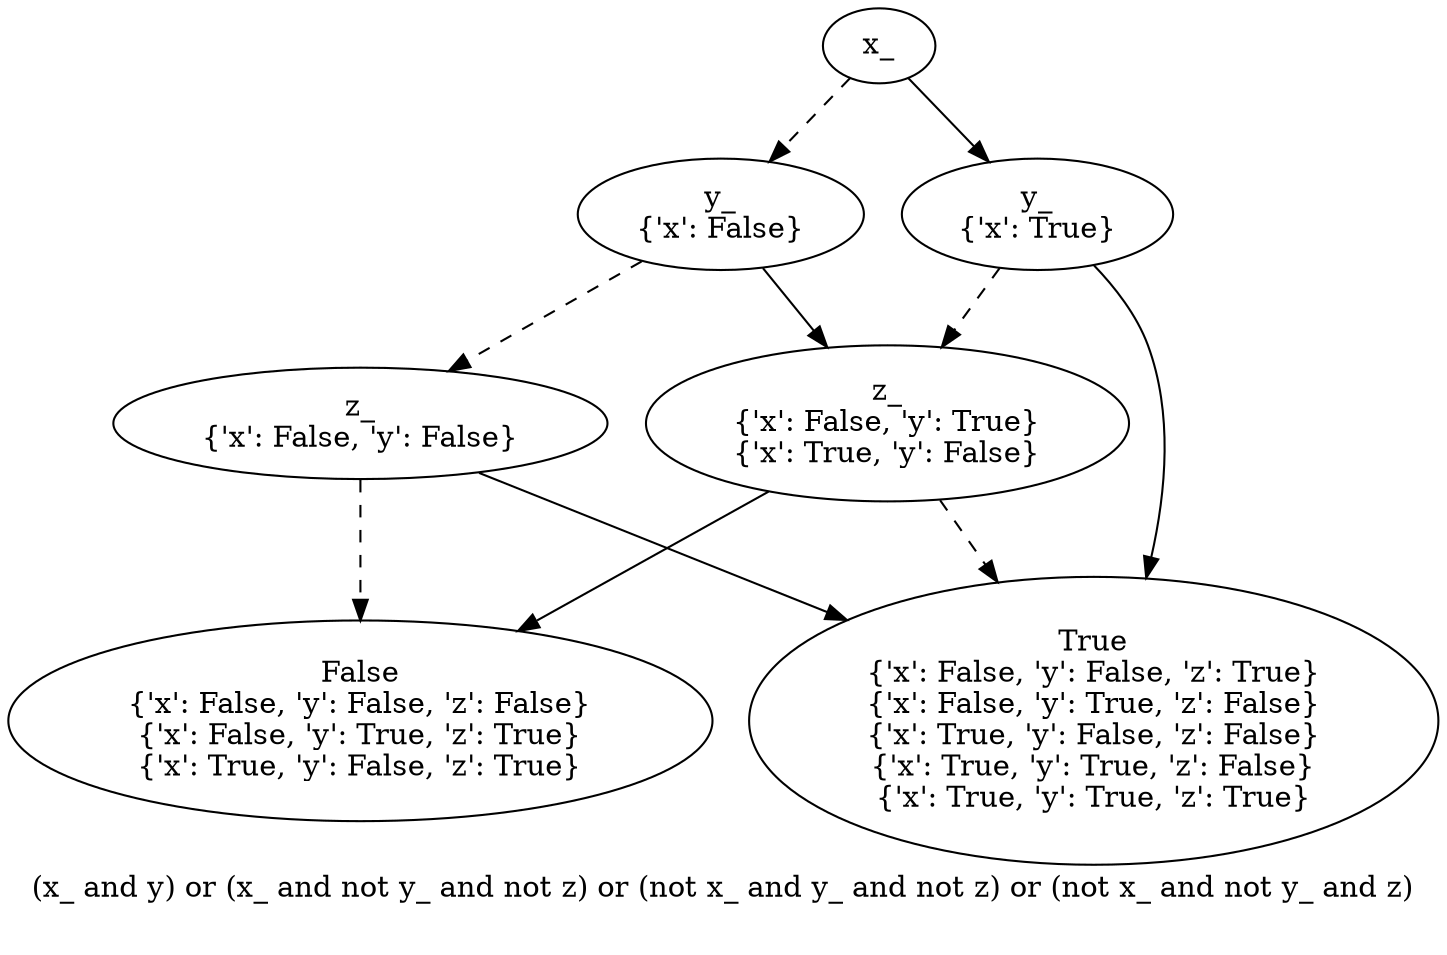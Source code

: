 digraph{
label="(x_ and y) or (x_ and not y_ and not z) or (not x_ and y_ and not z) or (not x_ and not y_ and z)\n\n"
2643642591856[label=x_]2643642589696[label="y_
{'x': False}"]
2643642591856 -> 2643642589696[style=dashed label="" fontcolor = gray]
2643642593824[label="z_
{'x': False, 'y': False}"]
2643642589696 -> 2643642593824[style=dashed label="" fontcolor = gray]
2643642590848[label="False
{'x': False, 'y': False, 'z': False}
{'x': False, 'y': True, 'z': True}
{'x': True, 'y': False, 'z': True}"]
2643642593824 -> 2643642590848[style=dashed label="" fontcolor = gray]
2643642591616[label="True
{'x': False, 'y': False, 'z': True}
{'x': False, 'y': True, 'z': False}
{'x': True, 'y': False, 'z': False}
{'x': True, 'y': True, 'z': False}
{'x': True, 'y': True, 'z': True}"]
2643642593824 -> 2643642591616 [label="" fontcolor = gray]
2643642589600[label="z_
{'x': False, 'y': True}
{'x': True, 'y': False}"]
2643642589696 -> 2643642589600 [label="" fontcolor = gray]
2643642591616[label="True
{'x': False, 'y': False, 'z': True}
{'x': False, 'y': True, 'z': False}
{'x': True, 'y': False, 'z': False}
{'x': True, 'y': True, 'z': False}
{'x': True, 'y': True, 'z': True}"]
2643642589600 -> 2643642591616[style=dashed label="" fontcolor = gray]
2643642590848[label="False
{'x': False, 'y': False, 'z': False}
{'x': False, 'y': True, 'z': True}
{'x': True, 'y': False, 'z': True}"]
2643642589600 -> 2643642590848 [label="" fontcolor = gray]
2643642591136[label="y_
{'x': True}"]
2643642591856 -> 2643642591136 [label="" fontcolor = gray]
2643642589600[label="z_
{'x': False, 'y': True}
{'x': True, 'y': False}"]
2643642591136 -> 2643642589600[style=dashed label="" fontcolor = gray]
2643642591616[label="True
{'x': False, 'y': False, 'z': True}
{'x': False, 'y': True, 'z': False}
{'x': True, 'y': False, 'z': False}
{'x': True, 'y': True, 'z': False}
{'x': True, 'y': True, 'z': True}"]
2643642591136 -> 2643642591616 [label="" fontcolor = gray]
}